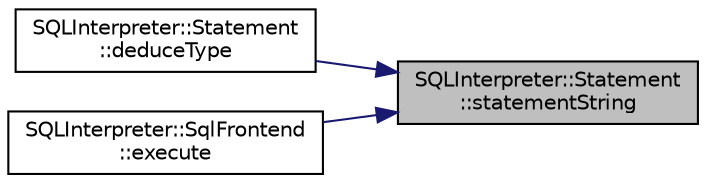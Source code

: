 digraph "SQLInterpreter::Statement::statementString"
{
 // LATEX_PDF_SIZE
  edge [fontname="Helvetica",fontsize="10",labelfontname="Helvetica",labelfontsize="10"];
  node [fontname="Helvetica",fontsize="10",shape=record];
  rankdir="RL";
  Node1 [label="SQLInterpreter::Statement\l::statementString",height=0.2,width=0.4,color="black", fillcolor="grey75", style="filled", fontcolor="black",tooltip=" "];
  Node1 -> Node2 [dir="back",color="midnightblue",fontsize="10",style="solid"];
  Node2 [label="SQLInterpreter::Statement\l::deduceType",height=0.2,width=0.4,color="black", fillcolor="white", style="filled",URL="$class_s_q_l_interpreter_1_1_statement.html#a0de0a26a24f36394956564f6e1fdb6bd",tooltip=" "];
  Node1 -> Node3 [dir="back",color="midnightblue",fontsize="10",style="solid"];
  Node3 [label="SQLInterpreter::SqlFrontend\l::execute",height=0.2,width=0.4,color="black", fillcolor="white", style="filled",URL="$class_s_q_l_interpreter_1_1_sql_frontend.html#a07b12217c63f3f8d7b3b7ff323f4fbbf",tooltip=" "];
}
